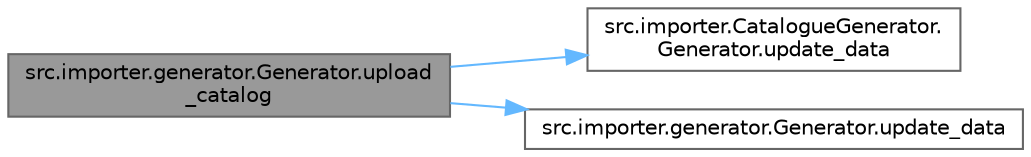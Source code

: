 digraph "src.importer.generator.Generator.upload_catalog"
{
 // LATEX_PDF_SIZE
  bgcolor="transparent";
  edge [fontname=Helvetica,fontsize=10,labelfontname=Helvetica,labelfontsize=10];
  node [fontname=Helvetica,fontsize=10,shape=box,height=0.2,width=0.4];
  rankdir="LR";
  Node1 [id="Node000001",label="src.importer.generator.Generator.upload\l_catalog",height=0.2,width=0.4,color="gray40", fillcolor="grey60", style="filled", fontcolor="black",tooltip=" "];
  Node1 -> Node2 [id="edge1_Node000001_Node000002",color="steelblue1",style="solid",tooltip=" "];
  Node2 [id="Node000002",label="src.importer.CatalogueGenerator.\lGenerator.update_data",height=0.2,width=0.4,color="grey40", fillcolor="white", style="filled",URL="$classsrc_1_1importer_1_1_catalogue_generator_1_1_generator.html#ad95d50b13dcbb44e99d307a29f26a2bf",tooltip=" "];
  Node1 -> Node3 [id="edge2_Node000001_Node000003",color="steelblue1",style="solid",tooltip=" "];
  Node3 [id="Node000003",label="src.importer.generator.Generator.update_data",height=0.2,width=0.4,color="grey40", fillcolor="white", style="filled",URL="$classsrc_1_1importer_1_1generator_1_1_generator.html#aee0ab926a9ceca16eb77f7008a81b7dc",tooltip=" "];
}
